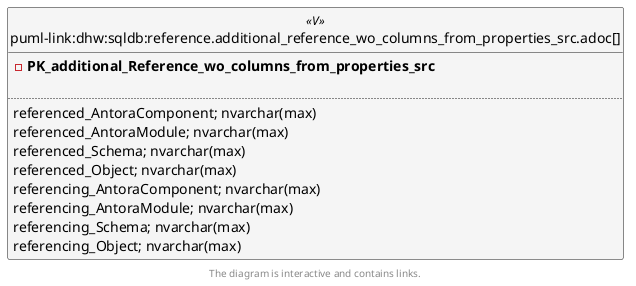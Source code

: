 @startuml
left to right direction
'top to bottom direction
hide circle
'avoide "." issues:
set namespaceSeparator none


skinparam class {
  BackgroundColor White
  BackgroundColor<<FN>> Yellow
  BackgroundColor<<FS>> Yellow
  BackgroundColor<<FT>> LightGray
  BackgroundColor<<IF>> Yellow
  BackgroundColor<<IS>> Yellow
  BackgroundColor<<P>> Aqua
  BackgroundColor<<PC>> Aqua
  BackgroundColor<<SN>> Yellow
  BackgroundColor<<SO>> SlateBlue
  BackgroundColor<<TF>> LightGray
  BackgroundColor<<TR>> Tomato
  BackgroundColor<<U>> White
  BackgroundColor<<V>> WhiteSmoke
  BackgroundColor<<X>> Aqua
  BackgroundColor<<external>> AliceBlue
}


entity "puml-link:dhw:sqldb:reference.additional_reference_wo_columns_from_properties_src.adoc[]" as reference.additional_Reference_wo_columns_from_properties_src << V >> {
- **PK_additional_Reference_wo_columns_from_properties_src**

..
referenced_AntoraComponent; nvarchar(max)
referenced_AntoraModule; nvarchar(max)
referenced_Schema; nvarchar(max)
referenced_Object; nvarchar(max)
referencing_AntoraComponent; nvarchar(max)
referencing_AntoraModule; nvarchar(max)
referencing_Schema; nvarchar(max)
referencing_Object; nvarchar(max)
}

footer The diagram is interactive and contains links.
@enduml

